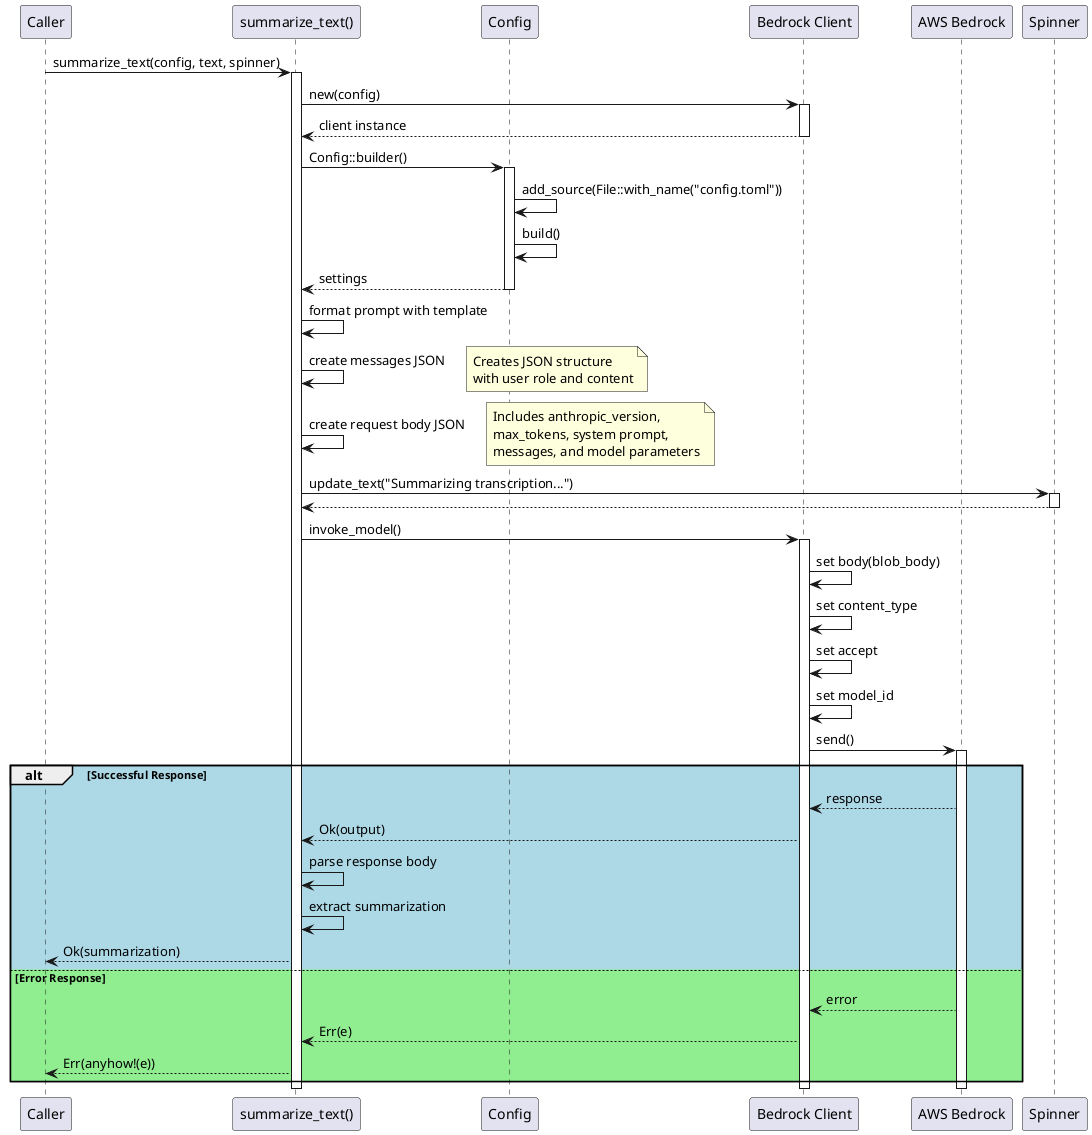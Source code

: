@startuml
participant "Caller" as Caller
participant "summarize_text()" as Sum
participant "Config" as Conf
participant "Bedrock Client" as Client
participant "AWS Bedrock" as Bedrock
participant "Spinner" as Spinner

Caller -> Sum: summarize_text(config, text, spinner)
activate Sum

Sum -> Client: new(config)
activate Client
Client --> Sum: client instance
deactivate Client

Sum -> Conf: Config::builder()
activate Conf
Conf -> Conf: add_source(File::with_name("config.toml"))
Conf -> Conf: build()
Conf --> Sum: settings
deactivate Conf

Sum -> Sum: format prompt with template

Sum -> Sum: create messages JSON
note right: Creates JSON structure\nwith user role and content

Sum -> Sum: create request body JSON
note right: Includes anthropic_version,\nmax_tokens, system prompt,\nmessages, and model parameters

Sum -> Spinner: update_text("Summarizing transcription...")
activate Spinner
Spinner --> Sum
deactivate Spinner

Sum -> Client: invoke_model()
activate Client
Client -> Client: set body(blob_body)
Client -> Client: set content_type
Client -> Client: set accept
Client -> Client: set model_id
Client -> Bedrock: send()
activate Bedrock

alt #LightBlue Successful Response
    Bedrock --> Client: response
    Client --> Sum: Ok(output)
    Sum -> Sum: parse response body
    Sum -> Sum: extract summarization
    Sum --> Caller: Ok(summarization)
else #LightGreen Error Response
    Bedrock --> Client: error
    Client --> Sum: Err(e)
    Sum --> Caller: Err(anyhow!(e))
end

deactivate Bedrock
deactivate Client
deactivate Sum

@enduml